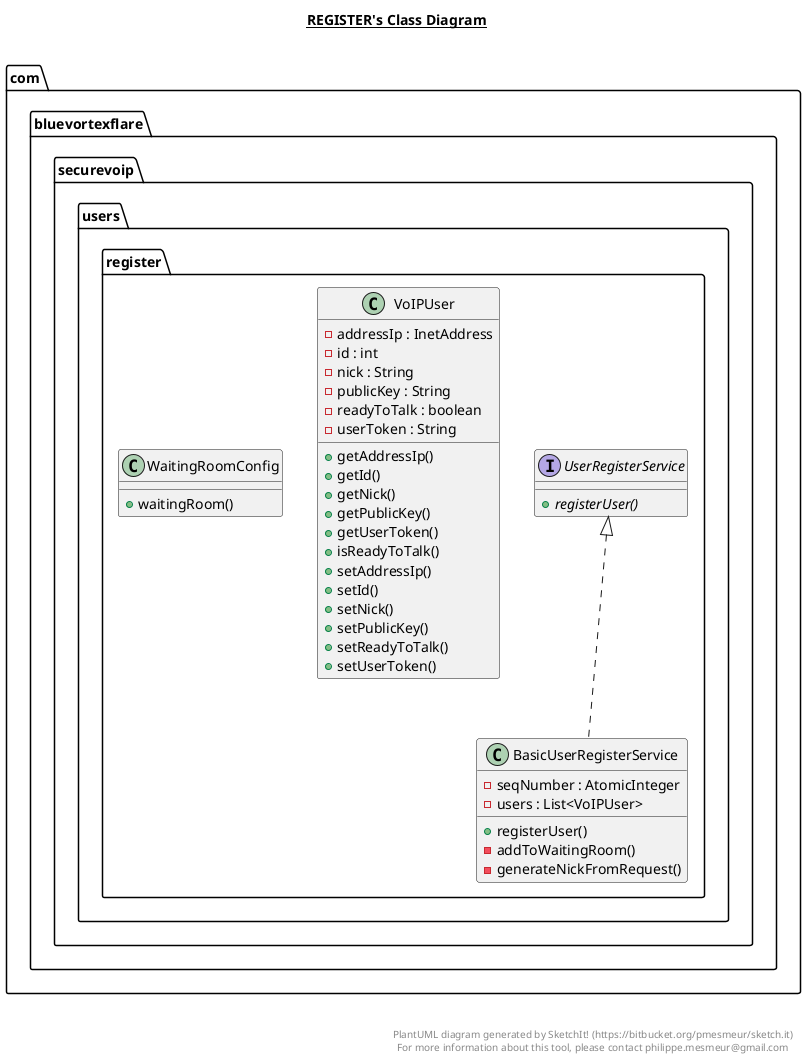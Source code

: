 @startuml

title __REGISTER's Class Diagram__\n

    namespace com.bluevortexflare.securevoip {
      namespace users {
        namespace register {
          class com.bluevortexflare.securevoip.users.register.BasicUserRegisterService {
              - seqNumber : AtomicInteger
              - users : List<VoIPUser>
              + registerUser()
              - addToWaitingRoom()
              - generateNickFromRequest()
          }
        }
      }
    }


    namespace com.bluevortexflare.securevoip {
      namespace users {
        namespace register {
          interface com.bluevortexflare.securevoip.users.register.UserRegisterService {
              {abstract} + registerUser()
          }
        }
      }
    }

  

    namespace com.bluevortexflare.securevoip {
      namespace users {
        namespace register {
          class com.bluevortexflare.securevoip.users.register.VoIPUser {
              - addressIp : InetAddress
              - id : int
              - nick : String
              - publicKey : String
              - readyToTalk : boolean
              - userToken : String
              + getAddressIp()
              + getId()
              + getNick()
              + getPublicKey()
              + getUserToken()
              + isReadyToTalk()
              + setAddressIp()
              + setId()
              + setNick()
              + setPublicKey()
              + setReadyToTalk()
              + setUserToken()
          }
        }
      }
    }

  

    namespace com.bluevortexflare.securevoip {
      namespace users {
        namespace register {
          class com.bluevortexflare.securevoip.users.register.WaitingRoomConfig {
              + waitingRoom()
          }
        }
      }
    }
  
  

  com.bluevortexflare.securevoip.users.register.BasicUserRegisterService .up.|> com.bluevortexflare.securevoip.users.register.UserRegisterService


right footer


PlantUML diagram generated by SketchIt! (https://bitbucket.org/pmesmeur/sketch.it)
For more information about this tool, please contact philippe.mesmeur@gmail.com
endfooter

@enduml
